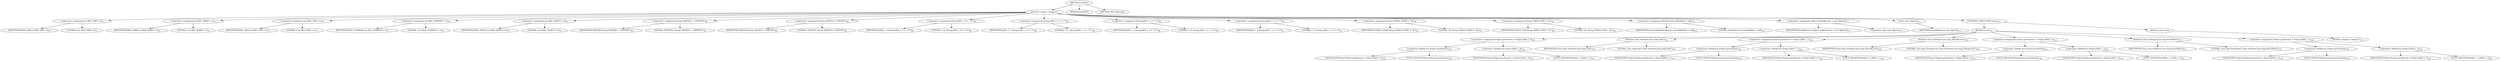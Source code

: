 digraph "&lt;clinit&gt;" {  
"3302" [label = <(METHOD,&lt;clinit&gt;)> ]
"3303" [label = <(BLOCK,&lt;empty&gt;,&lt;empty&gt;)> ]
"3304" [label = <(&lt;operator&gt;.assignment,int MSG_ERR = 0)<SUB>75</SUB>> ]
"3305" [label = <(IDENTIFIER,MSG_ERR,int MSG_ERR = 0)<SUB>75</SUB>> ]
"3306" [label = <(LITERAL,0,int MSG_ERR = 0)<SUB>75</SUB>> ]
"3307" [label = <(&lt;operator&gt;.assignment,int MSG_WARN = 1)<SUB>76</SUB>> ]
"3308" [label = <(IDENTIFIER,MSG_WARN,int MSG_WARN = 1)<SUB>76</SUB>> ]
"3309" [label = <(LITERAL,1,int MSG_WARN = 1)<SUB>76</SUB>> ]
"3310" [label = <(&lt;operator&gt;.assignment,int MSG_INFO = 2)<SUB>77</SUB>> ]
"3311" [label = <(IDENTIFIER,MSG_INFO,int MSG_INFO = 2)<SUB>77</SUB>> ]
"3312" [label = <(LITERAL,2,int MSG_INFO = 2)<SUB>77</SUB>> ]
"3313" [label = <(&lt;operator&gt;.assignment,int MSG_VERBOSE = 3)<SUB>78</SUB>> ]
"3314" [label = <(IDENTIFIER,MSG_VERBOSE,int MSG_VERBOSE = 3)<SUB>78</SUB>> ]
"3315" [label = <(LITERAL,3,int MSG_VERBOSE = 3)<SUB>78</SUB>> ]
"3316" [label = <(&lt;operator&gt;.assignment,int MSG_DEBUG = 4)<SUB>79</SUB>> ]
"3317" [label = <(IDENTIFIER,MSG_DEBUG,int MSG_DEBUG = 4)<SUB>79</SUB>> ]
"3318" [label = <(LITERAL,4,int MSG_DEBUG = 4)<SUB>79</SUB>> ]
"3319" [label = <(&lt;operator&gt;.assignment,String VISITING = &quot;VISITING&quot;)<SUB>83</SUB>> ]
"3320" [label = <(IDENTIFIER,VISITING,String VISITING = &quot;VISITING&quot;)<SUB>83</SUB>> ]
"3321" [label = <(LITERAL,&quot;VISITING&quot;,String VISITING = &quot;VISITING&quot;)<SUB>83</SUB>> ]
"3322" [label = <(&lt;operator&gt;.assignment,String VISITED = &quot;VISITED&quot;)<SUB>84</SUB>> ]
"3323" [label = <(IDENTIFIER,VISITED,String VISITED = &quot;VISITED&quot;)<SUB>84</SUB>> ]
"3324" [label = <(LITERAL,&quot;VISITED&quot;,String VISITED = &quot;VISITED&quot;)<SUB>84</SUB>> ]
"3325" [label = <(&lt;operator&gt;.assignment,String JAVA_1_0 = &quot;1.0&quot;)<SUB>88</SUB>> ]
"3326" [label = <(IDENTIFIER,JAVA_1_0,String JAVA_1_0 = &quot;1.0&quot;)<SUB>88</SUB>> ]
"3327" [label = <(LITERAL,&quot;1.0&quot;,String JAVA_1_0 = &quot;1.0&quot;)<SUB>88</SUB>> ]
"3328" [label = <(&lt;operator&gt;.assignment,String JAVA_1_1 = &quot;1.1&quot;)<SUB>89</SUB>> ]
"3329" [label = <(IDENTIFIER,JAVA_1_1,String JAVA_1_1 = &quot;1.1&quot;)<SUB>89</SUB>> ]
"3330" [label = <(LITERAL,&quot;1.1&quot;,String JAVA_1_1 = &quot;1.1&quot;)<SUB>89</SUB>> ]
"3331" [label = <(&lt;operator&gt;.assignment,String JAVA_1_2 = &quot;1.2&quot;)<SUB>90</SUB>> ]
"3332" [label = <(IDENTIFIER,JAVA_1_2,String JAVA_1_2 = &quot;1.2&quot;)<SUB>90</SUB>> ]
"3333" [label = <(LITERAL,&quot;1.2&quot;,String JAVA_1_2 = &quot;1.2&quot;)<SUB>90</SUB>> ]
"3334" [label = <(&lt;operator&gt;.assignment,String JAVA_1_3 = &quot;1.3&quot;)<SUB>91</SUB>> ]
"3335" [label = <(IDENTIFIER,JAVA_1_3,String JAVA_1_3 = &quot;1.3&quot;)<SUB>91</SUB>> ]
"3336" [label = <(LITERAL,&quot;1.3&quot;,String JAVA_1_3 = &quot;1.3&quot;)<SUB>91</SUB>> ]
"3337" [label = <(&lt;operator&gt;.assignment,String TOKEN_START = &quot;@&quot;)<SUB>93</SUB>> ]
"3338" [label = <(IDENTIFIER,TOKEN_START,String TOKEN_START = &quot;@&quot;)<SUB>93</SUB>> ]
"3339" [label = <(LITERAL,&quot;@&quot;,String TOKEN_START = &quot;@&quot;)<SUB>93</SUB>> ]
"3340" [label = <(&lt;operator&gt;.assignment,String TOKEN_END = &quot;@&quot;)<SUB>94</SUB>> ]
"3341" [label = <(IDENTIFIER,TOKEN_END,String TOKEN_END = &quot;@&quot;)<SUB>94</SUB>> ]
"3342" [label = <(LITERAL,&quot;@&quot;,String TOKEN_END = &quot;@&quot;)<SUB>94</SUB>> ]
"3343" [label = <(&lt;operator&gt;.assignment,Method setLastModified = null)<SUB>110</SUB>> ]
"3344" [label = <(IDENTIFIER,setLastModified,Method setLastModified = null)<SUB>110</SUB>> ]
"3345" [label = <(LITERAL,null,Method setLastModified = null)<SUB>110</SUB>> ]
"3346" [label = <(&lt;operator&gt;.assignment,Object lockReflection = new Object())<SUB>111</SUB>> ]
"3347" [label = <(IDENTIFIER,lockReflection,Object lockReflection = new Object())<SUB>111</SUB>> ]
"3348" [label = <(&lt;operator&gt;.alloc,new Object())<SUB>111</SUB>> ]
"3349" [label = <(&lt;init&gt;,new Object())<SUB>111</SUB>> ]
"3" [label = <(IDENTIFIER,lockReflection,new Object())<SUB>111</SUB>> ]
"3350" [label = <(CONTROL_STRUCTURE,try,try)<SUB>121</SUB>> ]
"3351" [label = <(BLOCK,try,try)<SUB>121</SUB>> ]
"3352" [label = <(&lt;operator&gt;.assignment,Project.javaVersion = Project.JAVA_1_0)<SUB>122</SUB>> ]
"3353" [label = <(&lt;operator&gt;.fieldAccess,Project.javaVersion)<SUB>122</SUB>> ]
"3354" [label = <(IDENTIFIER,Project,Project.javaVersion = Project.JAVA_1_0)<SUB>122</SUB>> ]
"3355" [label = <(FIELD_IDENTIFIER,javaVersion,javaVersion)<SUB>122</SUB>> ]
"3356" [label = <(&lt;operator&gt;.fieldAccess,Project.JAVA_1_0)<SUB>122</SUB>> ]
"3357" [label = <(IDENTIFIER,Project,Project.javaVersion = Project.JAVA_1_0)<SUB>122</SUB>> ]
"3358" [label = <(FIELD_IDENTIFIER,JAVA_1_0,JAVA_1_0)<SUB>122</SUB>> ]
"3359" [label = <(forName,Class.forName(&quot;java.lang.Void&quot;))<SUB>123</SUB>> ]
"3360" [label = <(IDENTIFIER,Class,Class.forName(&quot;java.lang.Void&quot;))<SUB>123</SUB>> ]
"3361" [label = <(LITERAL,&quot;java.lang.Void&quot;,Class.forName(&quot;java.lang.Void&quot;))<SUB>123</SUB>> ]
"3362" [label = <(&lt;operator&gt;.assignment,Project.javaVersion = Project.JAVA_1_1)<SUB>124</SUB>> ]
"3363" [label = <(&lt;operator&gt;.fieldAccess,Project.javaVersion)<SUB>124</SUB>> ]
"3364" [label = <(IDENTIFIER,Project,Project.javaVersion = Project.JAVA_1_1)<SUB>124</SUB>> ]
"3365" [label = <(FIELD_IDENTIFIER,javaVersion,javaVersion)<SUB>124</SUB>> ]
"3366" [label = <(&lt;operator&gt;.fieldAccess,Project.JAVA_1_1)<SUB>124</SUB>> ]
"3367" [label = <(IDENTIFIER,Project,Project.javaVersion = Project.JAVA_1_1)<SUB>124</SUB>> ]
"3368" [label = <(FIELD_IDENTIFIER,JAVA_1_1,JAVA_1_1)<SUB>124</SUB>> ]
"3369" [label = <(forName,Class.forName(&quot;java.lang.ThreadLocal&quot;))<SUB>125</SUB>> ]
"3370" [label = <(IDENTIFIER,Class,Class.forName(&quot;java.lang.ThreadLocal&quot;))<SUB>125</SUB>> ]
"3371" [label = <(LITERAL,&quot;java.lang.ThreadLocal&quot;,Class.forName(&quot;java.lang.ThreadLocal&quot;))<SUB>125</SUB>> ]
"3372" [label = <(&lt;operator&gt;.assignment,Project.javaVersion = Project.JAVA_1_2)<SUB>126</SUB>> ]
"3373" [label = <(&lt;operator&gt;.fieldAccess,Project.javaVersion)<SUB>126</SUB>> ]
"3374" [label = <(IDENTIFIER,Project,Project.javaVersion = Project.JAVA_1_2)<SUB>126</SUB>> ]
"3375" [label = <(FIELD_IDENTIFIER,javaVersion,javaVersion)<SUB>126</SUB>> ]
"3376" [label = <(&lt;operator&gt;.fieldAccess,Project.JAVA_1_2)<SUB>126</SUB>> ]
"3377" [label = <(IDENTIFIER,Project,Project.javaVersion = Project.JAVA_1_2)<SUB>126</SUB>> ]
"3378" [label = <(FIELD_IDENTIFIER,JAVA_1_2,JAVA_1_2)<SUB>126</SUB>> ]
"3379" [label = <(forName,Class.forName(&quot;java.lang.StrictMath&quot;))<SUB>127</SUB>> ]
"3380" [label = <(IDENTIFIER,Class,Class.forName(&quot;java.lang.StrictMath&quot;))<SUB>127</SUB>> ]
"3381" [label = <(LITERAL,&quot;java.lang.StrictMath&quot;,Class.forName(&quot;java.lang.StrictMath&quot;))<SUB>127</SUB>> ]
"3382" [label = <(&lt;operator&gt;.assignment,Project.javaVersion = Project.JAVA_1_3)<SUB>128</SUB>> ]
"3383" [label = <(&lt;operator&gt;.fieldAccess,Project.javaVersion)<SUB>128</SUB>> ]
"3384" [label = <(IDENTIFIER,Project,Project.javaVersion = Project.JAVA_1_3)<SUB>128</SUB>> ]
"3385" [label = <(FIELD_IDENTIFIER,javaVersion,javaVersion)<SUB>128</SUB>> ]
"3386" [label = <(&lt;operator&gt;.fieldAccess,Project.JAVA_1_3)<SUB>128</SUB>> ]
"3387" [label = <(IDENTIFIER,Project,Project.javaVersion = Project.JAVA_1_3)<SUB>128</SUB>> ]
"3388" [label = <(FIELD_IDENTIFIER,JAVA_1_3,JAVA_1_3)<SUB>128</SUB>> ]
"3389" [label = <(BLOCK,catch,catch)> ]
"3390" [label = <(BLOCK,&lt;empty&gt;,&lt;empty&gt;)<SUB>129</SUB>> ]
"3391" [label = <(MODIFIER,STATIC)> ]
"3392" [label = <(METHOD_RETURN,void)> ]
  "3302" -> "3303" 
  "3302" -> "3391" 
  "3302" -> "3392" 
  "3303" -> "3304" 
  "3303" -> "3307" 
  "3303" -> "3310" 
  "3303" -> "3313" 
  "3303" -> "3316" 
  "3303" -> "3319" 
  "3303" -> "3322" 
  "3303" -> "3325" 
  "3303" -> "3328" 
  "3303" -> "3331" 
  "3303" -> "3334" 
  "3303" -> "3337" 
  "3303" -> "3340" 
  "3303" -> "3343" 
  "3303" -> "3346" 
  "3303" -> "3349" 
  "3303" -> "3350" 
  "3304" -> "3305" 
  "3304" -> "3306" 
  "3307" -> "3308" 
  "3307" -> "3309" 
  "3310" -> "3311" 
  "3310" -> "3312" 
  "3313" -> "3314" 
  "3313" -> "3315" 
  "3316" -> "3317" 
  "3316" -> "3318" 
  "3319" -> "3320" 
  "3319" -> "3321" 
  "3322" -> "3323" 
  "3322" -> "3324" 
  "3325" -> "3326" 
  "3325" -> "3327" 
  "3328" -> "3329" 
  "3328" -> "3330" 
  "3331" -> "3332" 
  "3331" -> "3333" 
  "3334" -> "3335" 
  "3334" -> "3336" 
  "3337" -> "3338" 
  "3337" -> "3339" 
  "3340" -> "3341" 
  "3340" -> "3342" 
  "3343" -> "3344" 
  "3343" -> "3345" 
  "3346" -> "3347" 
  "3346" -> "3348" 
  "3349" -> "3" 
  "3350" -> "3351" 
  "3350" -> "3389" 
  "3351" -> "3352" 
  "3351" -> "3359" 
  "3351" -> "3362" 
  "3351" -> "3369" 
  "3351" -> "3372" 
  "3351" -> "3379" 
  "3351" -> "3382" 
  "3352" -> "3353" 
  "3352" -> "3356" 
  "3353" -> "3354" 
  "3353" -> "3355" 
  "3356" -> "3357" 
  "3356" -> "3358" 
  "3359" -> "3360" 
  "3359" -> "3361" 
  "3362" -> "3363" 
  "3362" -> "3366" 
  "3363" -> "3364" 
  "3363" -> "3365" 
  "3366" -> "3367" 
  "3366" -> "3368" 
  "3369" -> "3370" 
  "3369" -> "3371" 
  "3372" -> "3373" 
  "3372" -> "3376" 
  "3373" -> "3374" 
  "3373" -> "3375" 
  "3376" -> "3377" 
  "3376" -> "3378" 
  "3379" -> "3380" 
  "3379" -> "3381" 
  "3382" -> "3383" 
  "3382" -> "3386" 
  "3383" -> "3384" 
  "3383" -> "3385" 
  "3386" -> "3387" 
  "3386" -> "3388" 
  "3389" -> "3390" 
}
